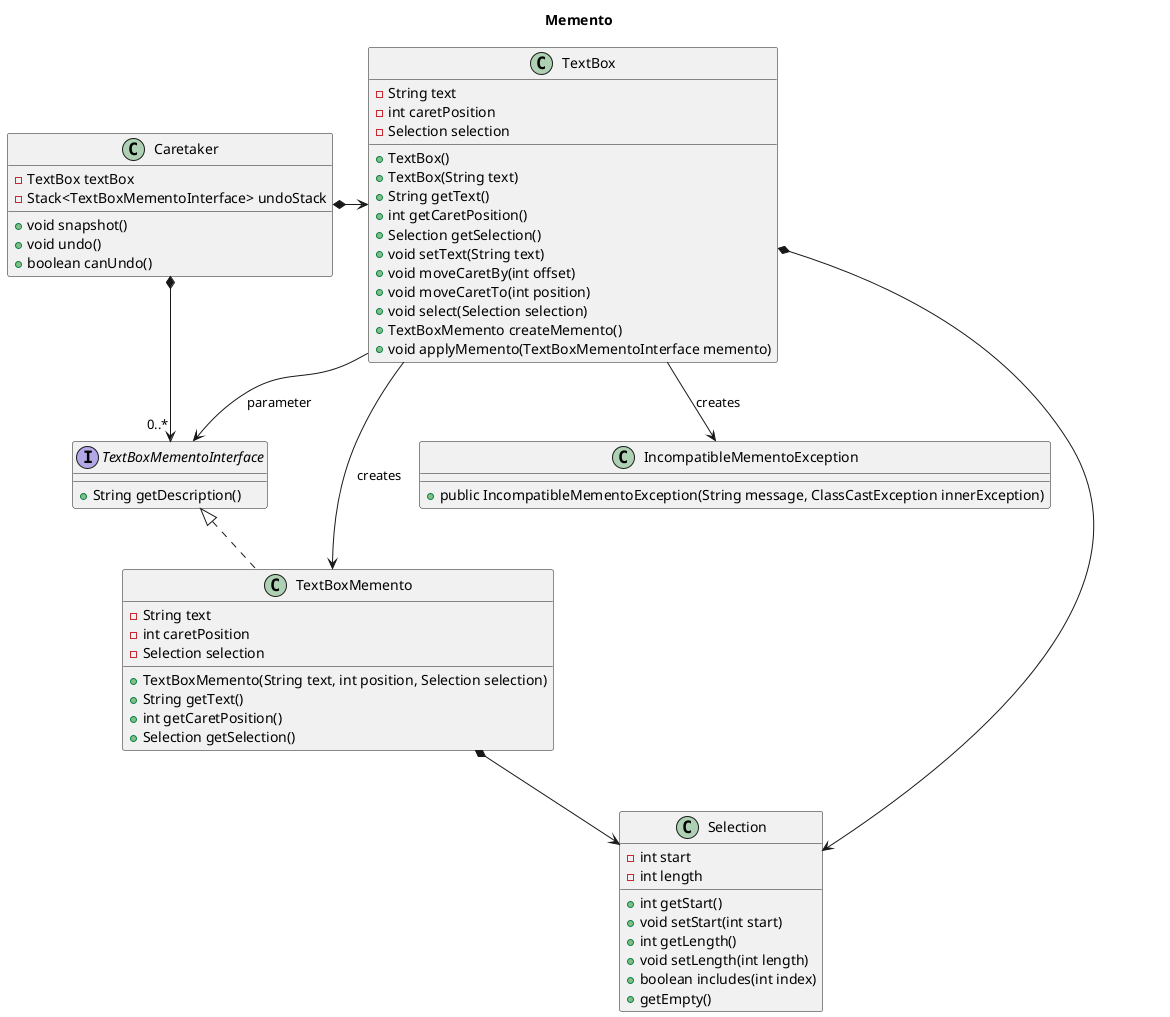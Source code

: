 @startuml
	title Memento
	
	interface TextBoxMementoInterface{
		+String getDescription()
	}
	class Selection{
		-int start
		-int length
		+int getStart()
		+void setStart(int start)
		+int getLength()
		+void setLength(int length)
		+boolean includes(int index)
		+getEmpty()
		
	}
	class TextBoxMemento{
		-String text
		-int caretPosition
		-Selection selection
		+TextBoxMemento(String text, int position, Selection selection)
		+String getText()
		+int getCaretPosition()
		+Selection getSelection()
	}
	
	
	
	class IncompatibleMementoException{
		+public IncompatibleMementoException(String message, ClassCastException innerException)
	}
	
	class Caretaker{
		-TextBox textBox
		-Stack<TextBoxMementoInterface> undoStack
		+void snapshot()
		+void undo()
		+boolean canUndo()
	}
	Caretaker*->TextBox
	Caretaker*-> "0..*" TextBoxMementoInterface
	
	class TextBox{
		-String text
		-int caretPosition
		-Selection selection
		+TextBox()
		+TextBox(String text)
		+String getText()
		+int getCaretPosition()
		+Selection getSelection()
		+void setText(String text)
		+void moveCaretBy(int offset)
		+void moveCaretTo(int position)
		+void select(Selection selection)
		+TextBoxMemento createMemento()
		+void applyMemento(TextBoxMementoInterface memento)
	}
	
	TextBoxMementoInterface<|..TextBoxMemento
	TextBox*-->Selection
	TextBoxMemento*-->Selection
	TextBox-->TextBoxMemento : creates
	TextBox-->TextBoxMementoInterface : parameter
	TextBox-->IncompatibleMementoException: creates
	

@enduml